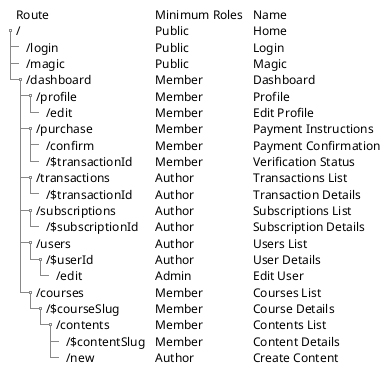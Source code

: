 @startsalt "Route Navigation"
{
{T
+ Route               | Minimum Roles | Name
+ /                   | Public        | Home
++ /login             | Public        | Login
++ /magic             | Public        | Magic
++ /dashboard         | Member        | Dashboard
+++ /profile          | Member        | Profile
++++ /edit            | Member        | Edit Profile
+++ /purchase         | Member        | Payment Instructions
++++ /confirm         | Member        | Payment Confirmation
++++ /$transactionId  | Member        | Verification Status
+++ /transactions     | Author        | Transactions List
++++ /$transactionId  | Author        | Transaction Details
+++ /subscriptions    | Author        | Subscriptions List
++++ /$subscriptionId | Author        | Subscription Details
+++ /users            | Author        | Users List
++++ /$userId         | Author        | User Details
+++++ /edit           | Admin         | Edit User
+++ /courses          | Member        | Courses List
++++ /$courseSlug     | Member        | Course Details
+++++ /contents       | Member        | Contents List
++++++ /$contentSlug  | Member        | Content Details
++++++ /new           | Author        | Create Content
}
}
@endsalt


